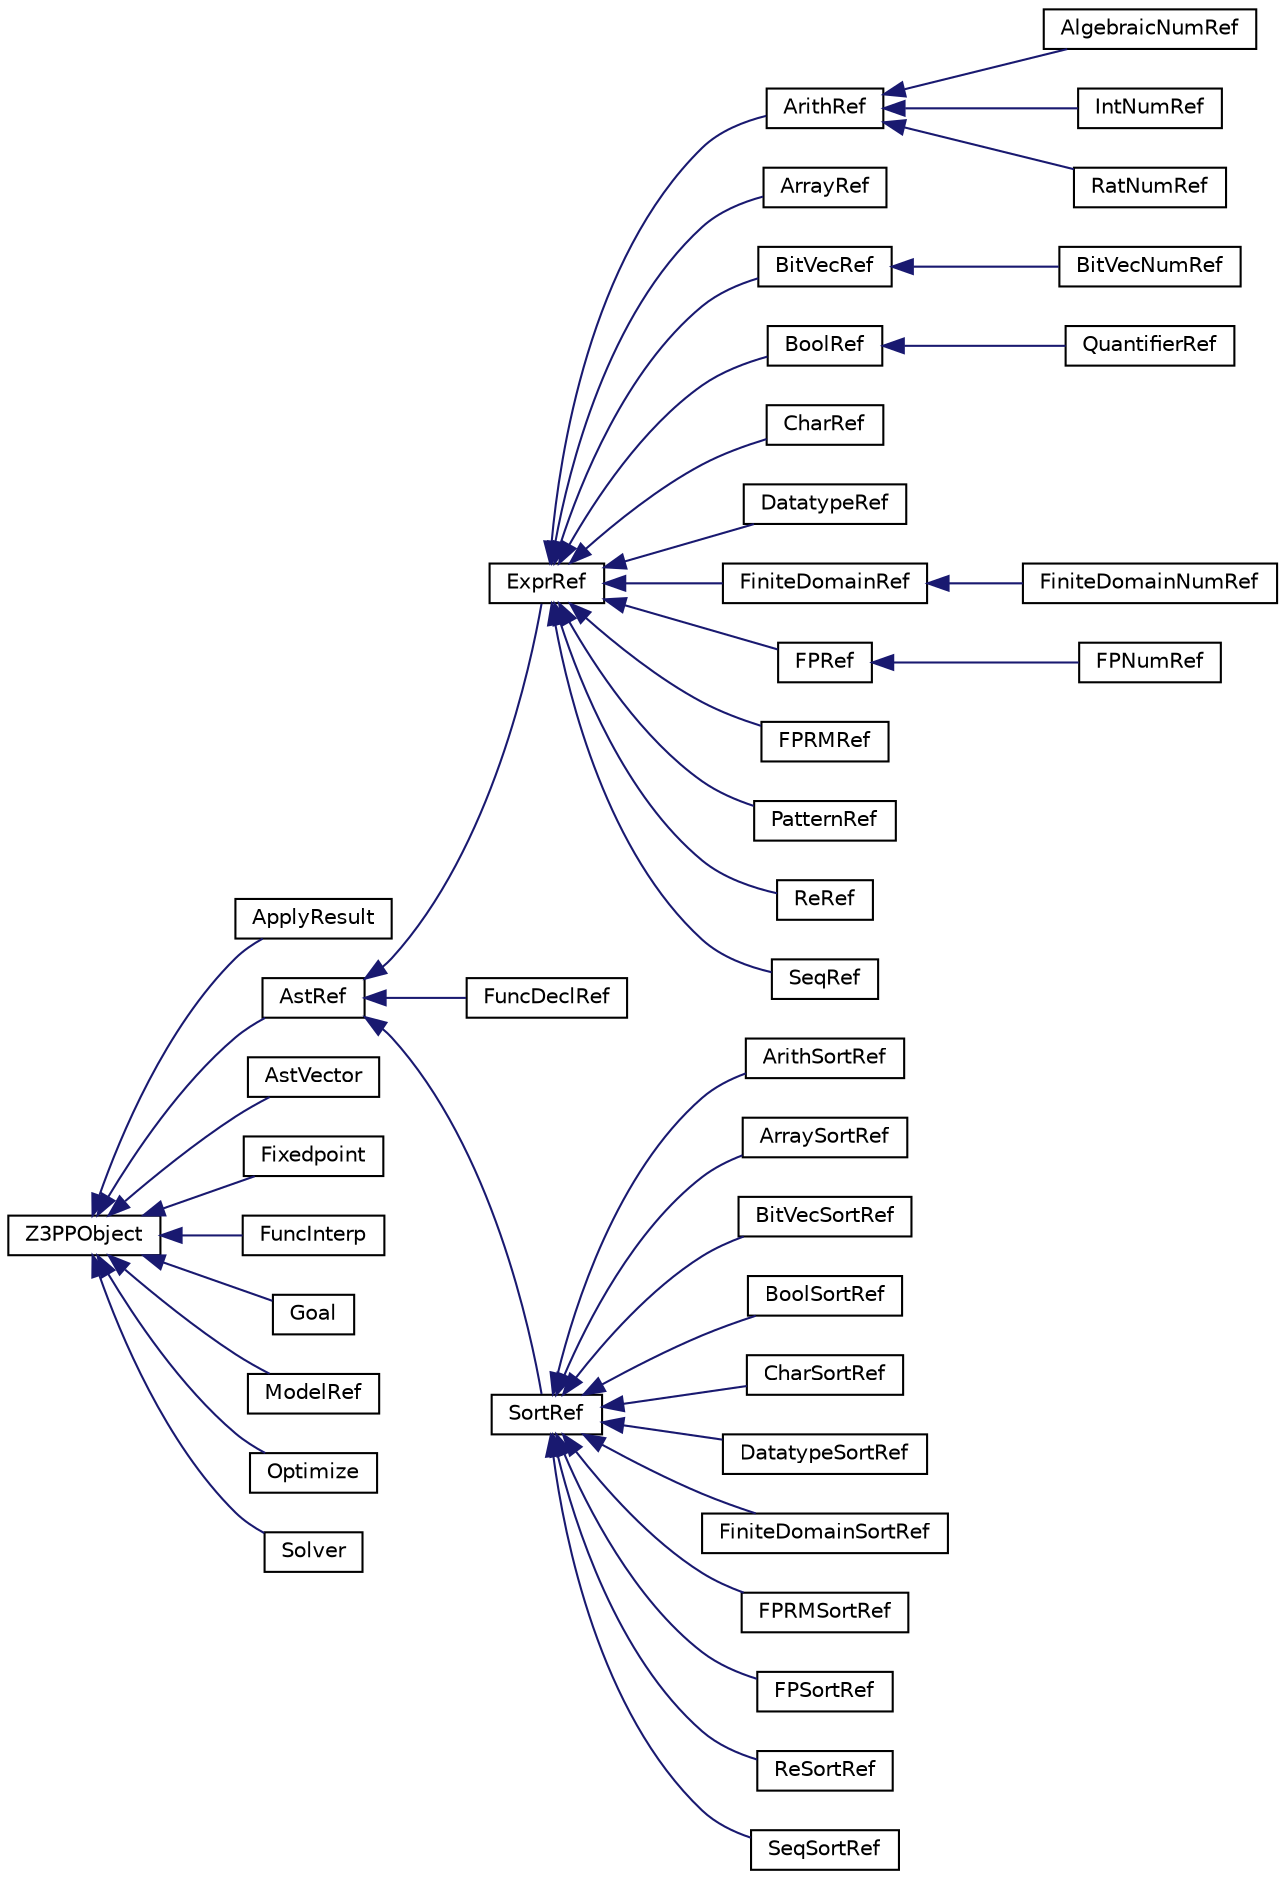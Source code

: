 digraph "Graphical Class Hierarchy"
{
 // LATEX_PDF_SIZE
  edge [fontname="Helvetica",fontsize="10",labelfontname="Helvetica",labelfontsize="10"];
  node [fontname="Helvetica",fontsize="10",shape=record];
  rankdir="LR";
  Node0 [label="Z3PPObject",height=0.2,width=0.4,color="black", fillcolor="white", style="filled",URL="$classz3py_1_1_z3_p_p_object.html",tooltip="ASTs base class."];
  Node0 -> Node1 [dir="back",color="midnightblue",fontsize="10",style="solid",fontname="Helvetica"];
  Node1 [label="ApplyResult",height=0.2,width=0.4,color="black", fillcolor="white", style="filled",URL="$classz3py_1_1_apply_result.html",tooltip=" "];
  Node0 -> Node2 [dir="back",color="midnightblue",fontsize="10",style="solid",fontname="Helvetica"];
  Node2 [label="AstRef",height=0.2,width=0.4,color="black", fillcolor="white", style="filled",URL="$classz3py_1_1_ast_ref.html",tooltip=" "];
  Node2 -> Node3 [dir="back",color="midnightblue",fontsize="10",style="solid",fontname="Helvetica"];
  Node3 [label="ExprRef",height=0.2,width=0.4,color="black", fillcolor="white", style="filled",URL="$classz3py_1_1_expr_ref.html",tooltip="Expressions."];
  Node3 -> Node4 [dir="back",color="midnightblue",fontsize="10",style="solid",fontname="Helvetica"];
  Node4 [label="ArithRef",height=0.2,width=0.4,color="black", fillcolor="white", style="filled",URL="$classz3py_1_1_arith_ref.html",tooltip=" "];
  Node4 -> Node5 [dir="back",color="midnightblue",fontsize="10",style="solid",fontname="Helvetica"];
  Node5 [label="AlgebraicNumRef",height=0.2,width=0.4,color="black", fillcolor="white", style="filled",URL="$classz3py_1_1_algebraic_num_ref.html",tooltip=" "];
  Node4 -> Node6 [dir="back",color="midnightblue",fontsize="10",style="solid",fontname="Helvetica"];
  Node6 [label="IntNumRef",height=0.2,width=0.4,color="black", fillcolor="white", style="filled",URL="$classz3py_1_1_int_num_ref.html",tooltip=" "];
  Node4 -> Node7 [dir="back",color="midnightblue",fontsize="10",style="solid",fontname="Helvetica"];
  Node7 [label="RatNumRef",height=0.2,width=0.4,color="black", fillcolor="white", style="filled",URL="$classz3py_1_1_rat_num_ref.html",tooltip=" "];
  Node3 -> Node8 [dir="back",color="midnightblue",fontsize="10",style="solid",fontname="Helvetica"];
  Node8 [label="ArrayRef",height=0.2,width=0.4,color="black", fillcolor="white", style="filled",URL="$classz3py_1_1_array_ref.html",tooltip=" "];
  Node3 -> Node9 [dir="back",color="midnightblue",fontsize="10",style="solid",fontname="Helvetica"];
  Node9 [label="BitVecRef",height=0.2,width=0.4,color="black", fillcolor="white", style="filled",URL="$classz3py_1_1_bit_vec_ref.html",tooltip=" "];
  Node9 -> Node10 [dir="back",color="midnightblue",fontsize="10",style="solid",fontname="Helvetica"];
  Node10 [label="BitVecNumRef",height=0.2,width=0.4,color="black", fillcolor="white", style="filled",URL="$classz3py_1_1_bit_vec_num_ref.html",tooltip=" "];
  Node3 -> Node11 [dir="back",color="midnightblue",fontsize="10",style="solid",fontname="Helvetica"];
  Node11 [label="BoolRef",height=0.2,width=0.4,color="black", fillcolor="white", style="filled",URL="$classz3py_1_1_bool_ref.html",tooltip=" "];
  Node11 -> Node12 [dir="back",color="midnightblue",fontsize="10",style="solid",fontname="Helvetica"];
  Node12 [label="QuantifierRef",height=0.2,width=0.4,color="black", fillcolor="white", style="filled",URL="$classz3py_1_1_quantifier_ref.html",tooltip="Quantifiers."];
  Node3 -> Node13 [dir="back",color="midnightblue",fontsize="10",style="solid",fontname="Helvetica"];
  Node13 [label="CharRef",height=0.2,width=0.4,color="black", fillcolor="white", style="filled",URL="$classz3py_1_1_char_ref.html",tooltip=" "];
  Node3 -> Node14 [dir="back",color="midnightblue",fontsize="10",style="solid",fontname="Helvetica"];
  Node14 [label="DatatypeRef",height=0.2,width=0.4,color="black", fillcolor="white", style="filled",URL="$classz3py_1_1_datatype_ref.html",tooltip=" "];
  Node3 -> Node15 [dir="back",color="midnightblue",fontsize="10",style="solid",fontname="Helvetica"];
  Node15 [label="FiniteDomainRef",height=0.2,width=0.4,color="black", fillcolor="white", style="filled",URL="$classz3py_1_1_finite_domain_ref.html",tooltip=" "];
  Node15 -> Node16 [dir="back",color="midnightblue",fontsize="10",style="solid",fontname="Helvetica"];
  Node16 [label="FiniteDomainNumRef",height=0.2,width=0.4,color="black", fillcolor="white", style="filled",URL="$classz3py_1_1_finite_domain_num_ref.html",tooltip=" "];
  Node3 -> Node17 [dir="back",color="midnightblue",fontsize="10",style="solid",fontname="Helvetica"];
  Node17 [label="FPRef",height=0.2,width=0.4,color="black", fillcolor="white", style="filled",URL="$classz3py_1_1_f_p_ref.html",tooltip=" "];
  Node17 -> Node18 [dir="back",color="midnightblue",fontsize="10",style="solid",fontname="Helvetica"];
  Node18 [label="FPNumRef",height=0.2,width=0.4,color="black", fillcolor="white", style="filled",URL="$classz3py_1_1_f_p_num_ref.html",tooltip=" "];
  Node3 -> Node19 [dir="back",color="midnightblue",fontsize="10",style="solid",fontname="Helvetica"];
  Node19 [label="FPRMRef",height=0.2,width=0.4,color="black", fillcolor="white", style="filled",URL="$classz3py_1_1_f_p_r_m_ref.html",tooltip=" "];
  Node3 -> Node20 [dir="back",color="midnightblue",fontsize="10",style="solid",fontname="Helvetica"];
  Node20 [label="PatternRef",height=0.2,width=0.4,color="black", fillcolor="white", style="filled",URL="$classz3py_1_1_pattern_ref.html",tooltip="Patterns."];
  Node3 -> Node21 [dir="back",color="midnightblue",fontsize="10",style="solid",fontname="Helvetica"];
  Node21 [label="ReRef",height=0.2,width=0.4,color="black", fillcolor="white", style="filled",URL="$classz3py_1_1_re_ref.html",tooltip=" "];
  Node3 -> Node22 [dir="back",color="midnightblue",fontsize="10",style="solid",fontname="Helvetica"];
  Node22 [label="SeqRef",height=0.2,width=0.4,color="black", fillcolor="white", style="filled",URL="$classz3py_1_1_seq_ref.html",tooltip=" "];
  Node2 -> Node23 [dir="back",color="midnightblue",fontsize="10",style="solid",fontname="Helvetica"];
  Node23 [label="FuncDeclRef",height=0.2,width=0.4,color="black", fillcolor="white", style="filled",URL="$classz3py_1_1_func_decl_ref.html",tooltip="Function Declarations."];
  Node2 -> Node24 [dir="back",color="midnightblue",fontsize="10",style="solid",fontname="Helvetica"];
  Node24 [label="SortRef",height=0.2,width=0.4,color="black", fillcolor="white", style="filled",URL="$classz3py_1_1_sort_ref.html",tooltip=" "];
  Node24 -> Node25 [dir="back",color="midnightblue",fontsize="10",style="solid",fontname="Helvetica"];
  Node25 [label="ArithSortRef",height=0.2,width=0.4,color="black", fillcolor="white", style="filled",URL="$classz3py_1_1_arith_sort_ref.html",tooltip="Arithmetic."];
  Node24 -> Node26 [dir="back",color="midnightblue",fontsize="10",style="solid",fontname="Helvetica"];
  Node26 [label="ArraySortRef",height=0.2,width=0.4,color="black", fillcolor="white", style="filled",URL="$classz3py_1_1_array_sort_ref.html",tooltip="Arrays."];
  Node24 -> Node27 [dir="back",color="midnightblue",fontsize="10",style="solid",fontname="Helvetica"];
  Node27 [label="BitVecSortRef",height=0.2,width=0.4,color="black", fillcolor="white", style="filled",URL="$classz3py_1_1_bit_vec_sort_ref.html",tooltip="Bit-Vectors."];
  Node24 -> Node28 [dir="back",color="midnightblue",fontsize="10",style="solid",fontname="Helvetica"];
  Node28 [label="BoolSortRef",height=0.2,width=0.4,color="black", fillcolor="white", style="filled",URL="$classz3py_1_1_bool_sort_ref.html",tooltip="Booleans."];
  Node24 -> Node29 [dir="back",color="midnightblue",fontsize="10",style="solid",fontname="Helvetica"];
  Node29 [label="CharSortRef",height=0.2,width=0.4,color="black", fillcolor="white", style="filled",URL="$classz3py_1_1_char_sort_ref.html",tooltip=" "];
  Node24 -> Node30 [dir="back",color="midnightblue",fontsize="10",style="solid",fontname="Helvetica"];
  Node30 [label="DatatypeSortRef",height=0.2,width=0.4,color="black", fillcolor="white", style="filled",URL="$classz3py_1_1_datatype_sort_ref.html",tooltip=" "];
  Node24 -> Node31 [dir="back",color="midnightblue",fontsize="10",style="solid",fontname="Helvetica"];
  Node31 [label="FiniteDomainSortRef",height=0.2,width=0.4,color="black", fillcolor="white", style="filled",URL="$classz3py_1_1_finite_domain_sort_ref.html",tooltip=" "];
  Node24 -> Node32 [dir="back",color="midnightblue",fontsize="10",style="solid",fontname="Helvetica"];
  Node32 [label="FPRMSortRef",height=0.2,width=0.4,color="black", fillcolor="white", style="filled",URL="$classz3py_1_1_f_p_r_m_sort_ref.html",tooltip=" "];
  Node24 -> Node33 [dir="back",color="midnightblue",fontsize="10",style="solid",fontname="Helvetica"];
  Node33 [label="FPSortRef",height=0.2,width=0.4,color="black", fillcolor="white", style="filled",URL="$classz3py_1_1_f_p_sort_ref.html",tooltip=" "];
  Node24 -> Node34 [dir="back",color="midnightblue",fontsize="10",style="solid",fontname="Helvetica"];
  Node34 [label="ReSortRef",height=0.2,width=0.4,color="black", fillcolor="white", style="filled",URL="$classz3py_1_1_re_sort_ref.html",tooltip=" "];
  Node24 -> Node35 [dir="back",color="midnightblue",fontsize="10",style="solid",fontname="Helvetica"];
  Node35 [label="SeqSortRef",height=0.2,width=0.4,color="black", fillcolor="white", style="filled",URL="$classz3py_1_1_seq_sort_ref.html",tooltip="Strings, Sequences and Regular expressions."];
  Node0 -> Node36 [dir="back",color="midnightblue",fontsize="10",style="solid",fontname="Helvetica"];
  Node36 [label="AstVector",height=0.2,width=0.4,color="black", fillcolor="white", style="filled",URL="$classz3py_1_1_ast_vector.html",tooltip=" "];
  Node0 -> Node37 [dir="back",color="midnightblue",fontsize="10",style="solid",fontname="Helvetica"];
  Node37 [label="Fixedpoint",height=0.2,width=0.4,color="black", fillcolor="white", style="filled",URL="$classz3py_1_1_fixedpoint.html",tooltip="Fixedpoint."];
  Node0 -> Node38 [dir="back",color="midnightblue",fontsize="10",style="solid",fontname="Helvetica"];
  Node38 [label="FuncInterp",height=0.2,width=0.4,color="black", fillcolor="white", style="filled",URL="$classz3py_1_1_func_interp.html",tooltip=" "];
  Node0 -> Node39 [dir="back",color="midnightblue",fontsize="10",style="solid",fontname="Helvetica"];
  Node39 [label="Goal",height=0.2,width=0.4,color="black", fillcolor="white", style="filled",URL="$classz3py_1_1_goal.html",tooltip=" "];
  Node0 -> Node40 [dir="back",color="midnightblue",fontsize="10",style="solid",fontname="Helvetica"];
  Node40 [label="ModelRef",height=0.2,width=0.4,color="black", fillcolor="white", style="filled",URL="$classz3py_1_1_model_ref.html",tooltip=" "];
  Node0 -> Node41 [dir="back",color="midnightblue",fontsize="10",style="solid",fontname="Helvetica"];
  Node41 [label="Optimize",height=0.2,width=0.4,color="black", fillcolor="white", style="filled",URL="$classz3py_1_1_optimize.html",tooltip=" "];
  Node0 -> Node42 [dir="back",color="midnightblue",fontsize="10",style="solid",fontname="Helvetica"];
  Node42 [label="Solver",height=0.2,width=0.4,color="black", fillcolor="white", style="filled",URL="$classz3py_1_1_solver.html",tooltip=" "];
}
